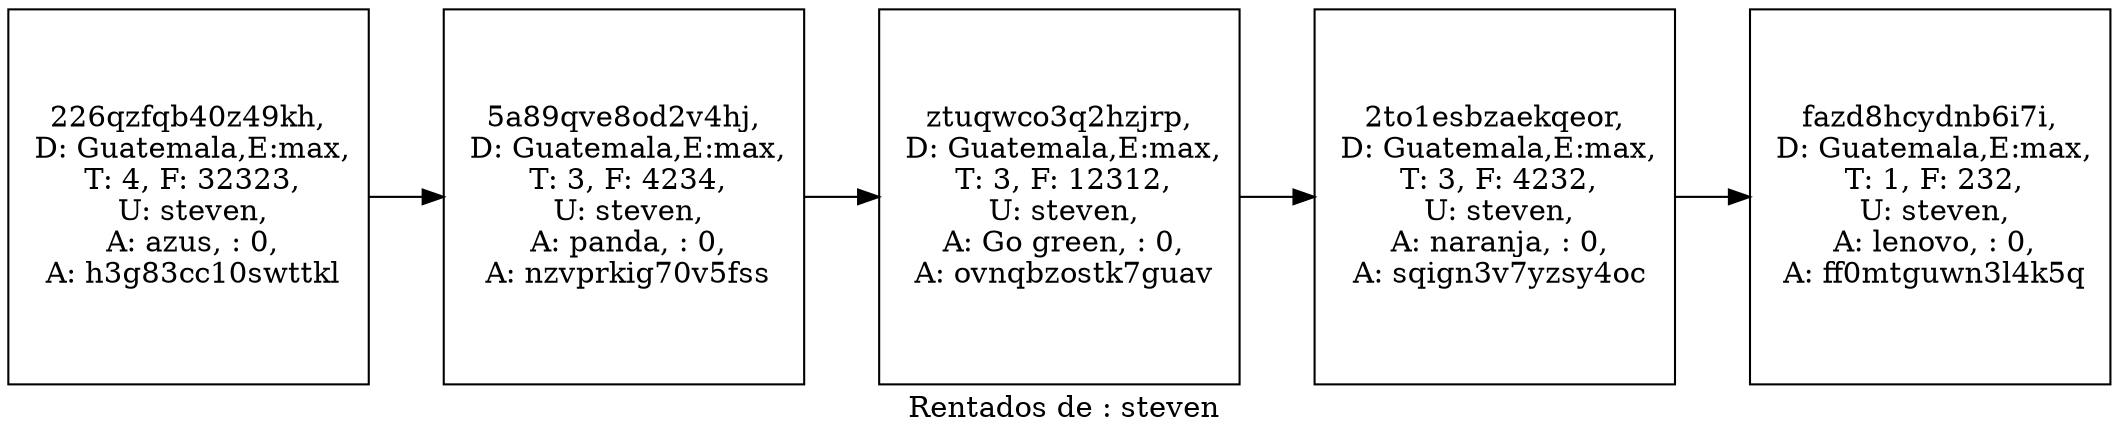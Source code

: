 digraph  { 
 nodesep=.05; 
 rankdir=LR; 
 node [shape=record,width=.5,height=2.5]; 
 label="Reporte General"; 
label=" Rentados de : steven"
"0" [label=" 226qzfqb40z49kh,\n D: Guatemala,E:max,\n T: 4, F: 32323,\n U: steven,\n A: azus, : 0,\n A: h3g83cc10swttkl"] 
"1" [label=" 5a89qve8od2v4hj,\n D: Guatemala,E:max,\n T: 3, F: 4234,\n U: steven,\n A: panda, : 0,\n A: nzvprkig70v5fss"] 
"2" [label=" ztuqwco3q2hzjrp,\n D: Guatemala,E:max,\n T: 3, F: 12312,\n U: steven,\n A: Go green, : 0,\n A: ovnqbzostk7guav"] 
"3" [label=" 2to1esbzaekqeor,\n D: Guatemala,E:max,\n T: 3, F: 4232,\n U: steven,\n A: naranja, : 0,\n A: sqign3v7yzsy4oc"] 
"4" [label=" fazd8hcydnb6i7i,\n D: Guatemala,E:max,\n T: 1, F: 232,\n U: steven,\n A: lenovo, : 0,\n A: ff0mtguwn3l4k5q"] 

"0" -> "1" 

"1" -> "2" 

"2" -> "3" 

"3" -> "4" 
}